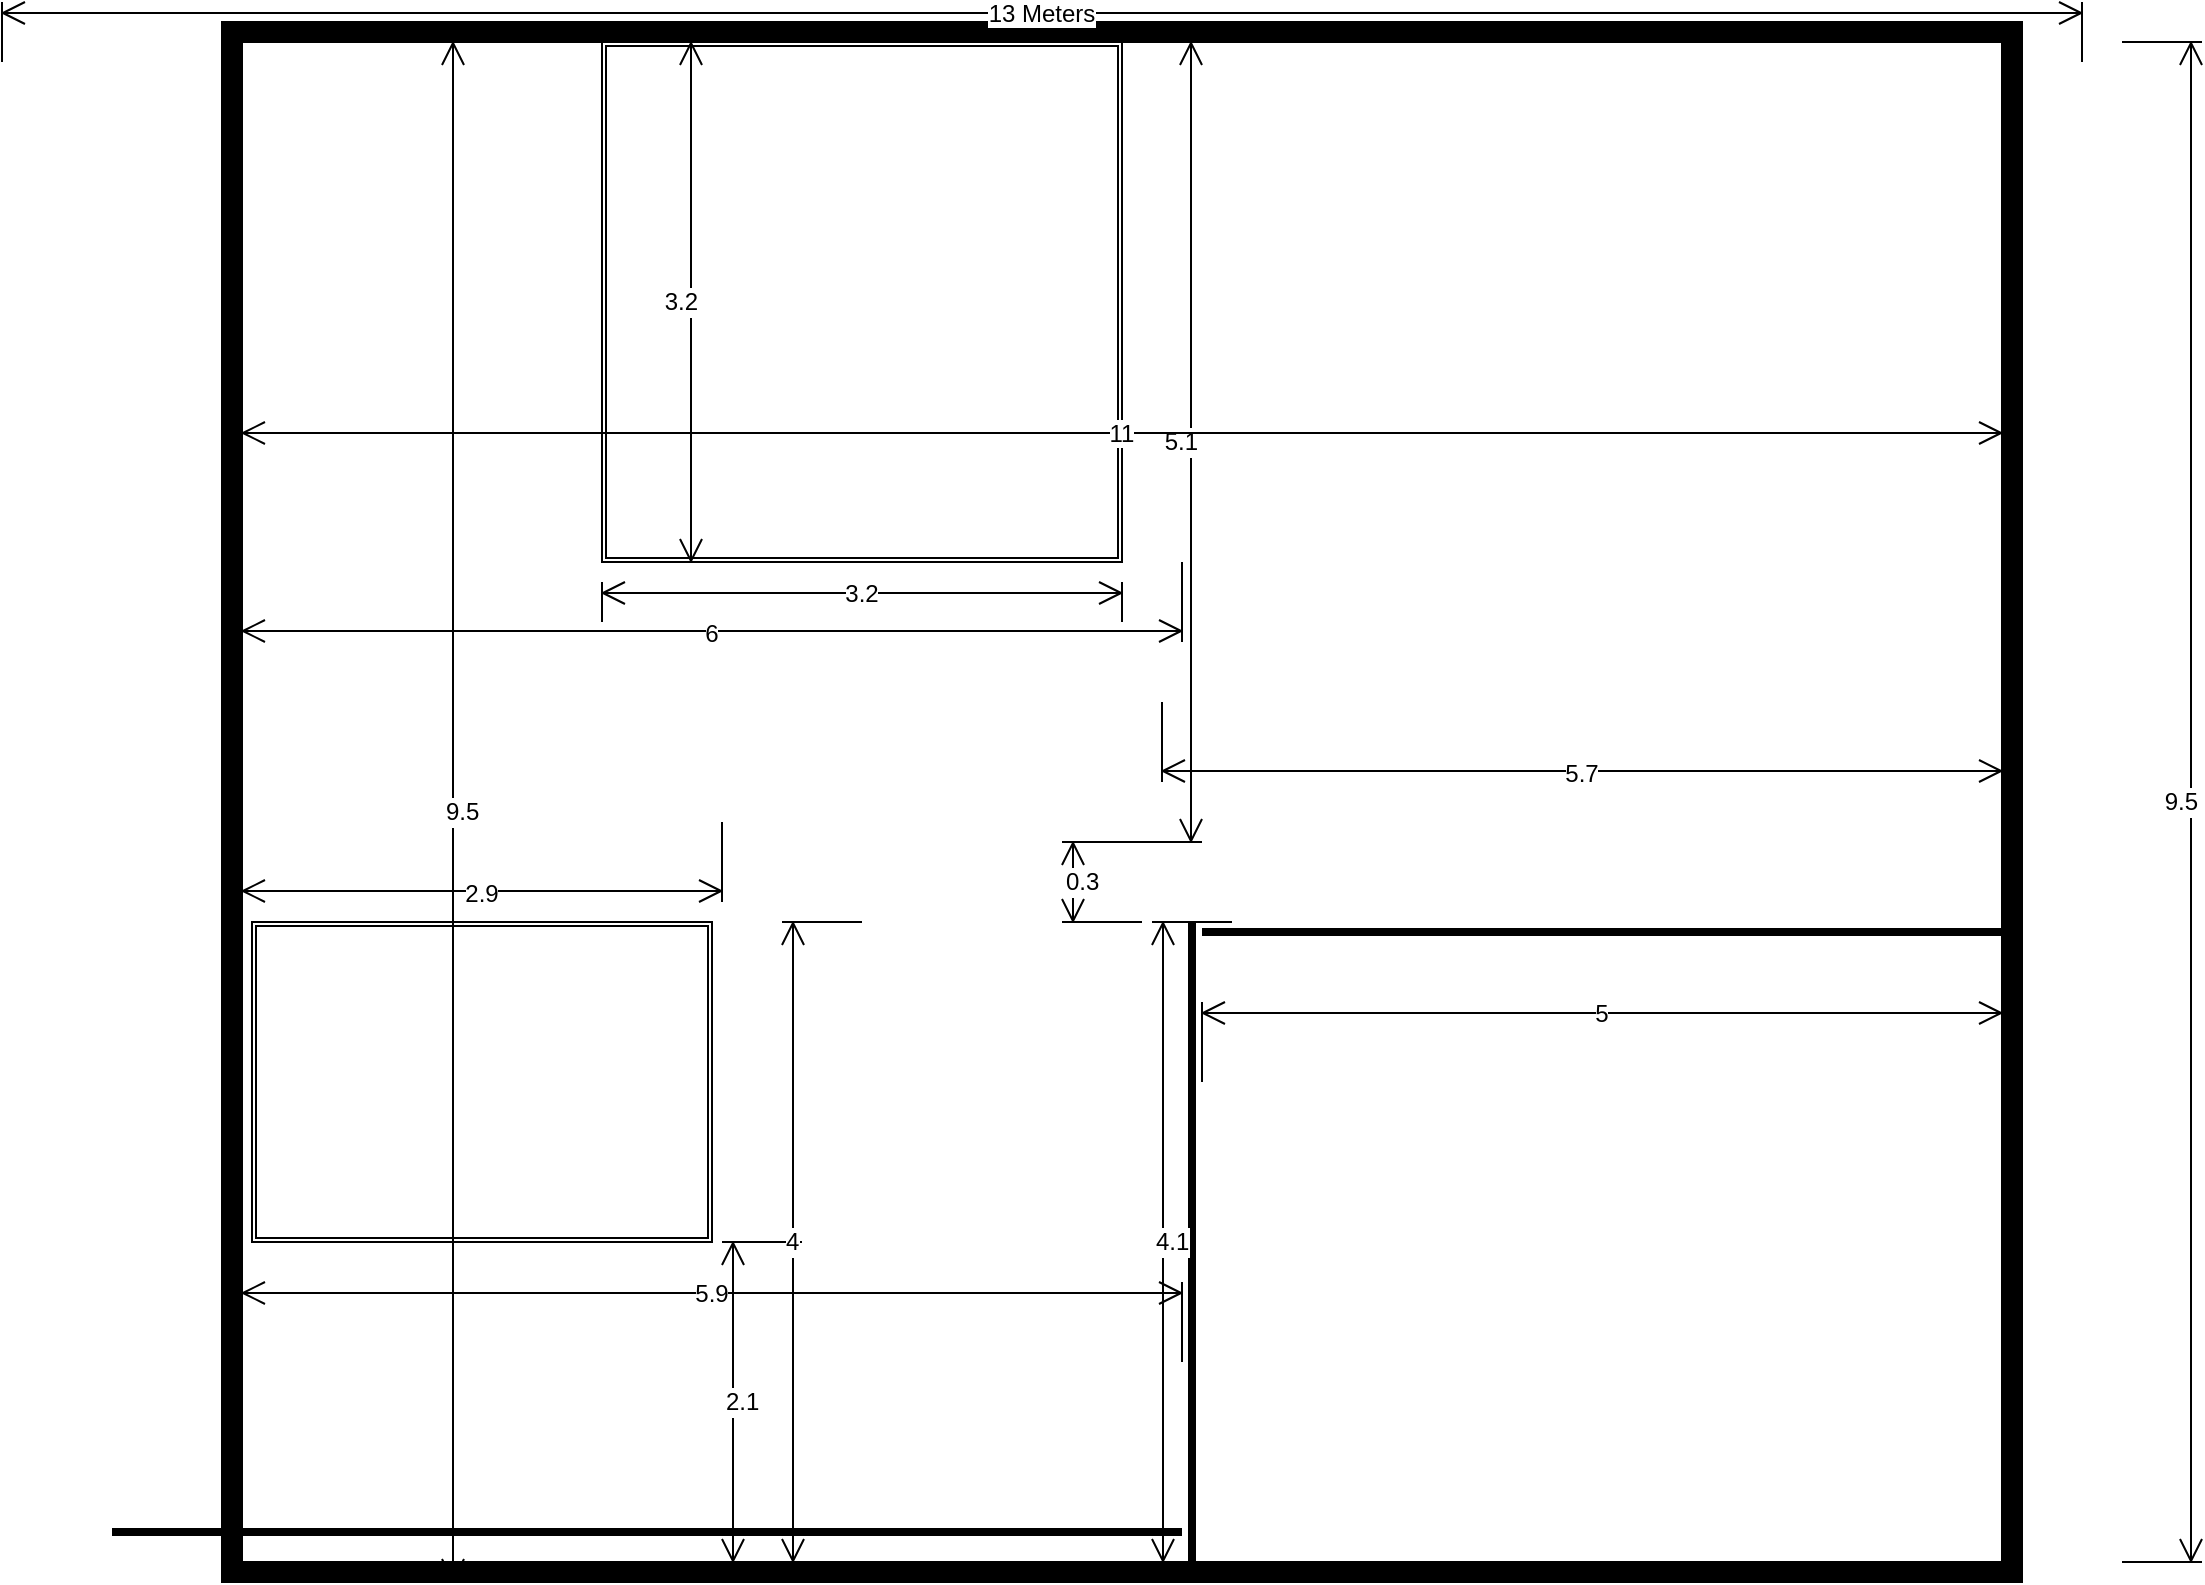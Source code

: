 <mxfile version="16.0.0" type="github">
  <diagram name="Page-1" id="38b20595-45e3-9b7f-d5ca-b57f44c5b66d">
    <mxGraphModel dx="1735" dy="809" grid="1" gridSize="10" guides="1" tooltips="1" connect="1" arrows="1" fold="1" page="1" pageScale="1" pageWidth="1169" pageHeight="827" background="#ffffff" math="0" shadow="0">
      <root>
        <mxCell id="0" />
        <mxCell id="1" parent="0" />
        <mxCell id="hN5Dp_MHmyaqK9XTyMVl-1" value="" style="verticalLabelPosition=bottom;html=1;verticalAlign=top;align=center;shape=mxgraph.floorplan.room;fillColor=#000000;" parent="1" vertex="1">
          <mxGeometry x="150" y="30" width="900" height="780" as="geometry" />
        </mxCell>
        <mxCell id="hN5Dp_MHmyaqK9XTyMVl-2" value="" style="line;strokeWidth=4;html=1;perimeter=backbonePerimeter;points=[];outlineConnect=0;" parent="1" vertex="1">
          <mxGeometry x="640" y="480" width="400" height="10" as="geometry" />
        </mxCell>
        <mxCell id="hN5Dp_MHmyaqK9XTyMVl-3" value="" style="line;strokeWidth=4;direction=south;html=1;perimeter=backbonePerimeter;points=[];outlineConnect=0;" parent="1" vertex="1">
          <mxGeometry x="630" y="480" width="10" height="320" as="geometry" />
        </mxCell>
        <mxCell id="hN5Dp_MHmyaqK9XTyMVl-4" value="" style="line;strokeWidth=4;html=1;perimeter=backbonePerimeter;points=[];outlineConnect=0;" parent="1" vertex="1">
          <mxGeometry x="95" y="780" width="535" height="10" as="geometry" />
        </mxCell>
        <mxCell id="hN5Dp_MHmyaqK9XTyMVl-5" value="5.1&lt;br&gt;" style="shape=dimension;direction=north;whiteSpace=wrap;html=1;align=right;points=[];verticalAlign=middle;labelBackgroundColor=#ffffff" parent="1" vertex="1">
          <mxGeometry x="600" y="40" width="40" height="400" as="geometry" />
        </mxCell>
        <mxCell id="hN5Dp_MHmyaqK9XTyMVl-6" value="5.7" style="shape=dimension;whiteSpace=wrap;html=1;align=center;points=[];verticalAlign=bottom;spacingBottom=-5;labelBackgroundColor=#ffffff" parent="1" vertex="1">
          <mxGeometry x="620" y="370" width="420" height="40" as="geometry" />
        </mxCell>
        <mxCell id="hN5Dp_MHmyaqK9XTyMVl-7" value="5.9&lt;br&gt;" style="shape=dimension;direction=west;whiteSpace=wrap;html=1;align=center;points=[];verticalAlign=top;spacingTop=-8;labelBackgroundColor=#ffffff" parent="1" vertex="1">
          <mxGeometry x="160" y="660" width="470" height="40" as="geometry" />
        </mxCell>
        <mxCell id="hN5Dp_MHmyaqK9XTyMVl-8" value="" style="shape=ext;double=1;rounded=0;whiteSpace=wrap;html=1;" parent="1" vertex="1">
          <mxGeometry x="165" y="480" width="230" height="160" as="geometry" />
        </mxCell>
        <mxCell id="hN5Dp_MHmyaqK9XTyMVl-10" value="9.5" style="shape=dimension;direction=south;whiteSpace=wrap;html=1;align=left;points=[];verticalAlign=middle;labelBackgroundColor=#ffffff" parent="1" vertex="1">
          <mxGeometry x="260" y="40" width="40" height="770" as="geometry" />
        </mxCell>
        <mxCell id="hN5Dp_MHmyaqK9XTyMVl-12" value="6" style="shape=dimension;whiteSpace=wrap;html=1;align=center;points=[];verticalAlign=bottom;spacingBottom=-5;labelBackgroundColor=#ffffff" parent="1" vertex="1">
          <mxGeometry x="160" y="300" width="470" height="40" as="geometry" />
        </mxCell>
        <mxCell id="hN5Dp_MHmyaqK9XTyMVl-13" value="" style="shape=ext;double=1;rounded=0;whiteSpace=wrap;html=1;" parent="1" vertex="1">
          <mxGeometry x="340" y="40" width="260" height="260" as="geometry" />
        </mxCell>
        <mxCell id="hN5Dp_MHmyaqK9XTyMVl-14" value="3.2" style="shape=dimension;direction=north;whiteSpace=wrap;html=1;align=right;points=[];verticalAlign=middle;labelBackgroundColor=#ffffff" parent="1" vertex="1">
          <mxGeometry x="370" y="40" width="20" height="260" as="geometry" />
        </mxCell>
        <mxCell id="hN5Dp_MHmyaqK9XTyMVl-16" value="3.2" style="shape=dimension;direction=west;whiteSpace=wrap;html=1;align=center;points=[];verticalAlign=top;spacingTop=-8;labelBackgroundColor=#ffffff" parent="1" vertex="1">
          <mxGeometry x="340" y="310" width="260" height="20" as="geometry" />
        </mxCell>
        <mxCell id="hN5Dp_MHmyaqK9XTyMVl-21" value="13 Meters" style="shape=dimension;direction=west;whiteSpace=wrap;html=1;align=center;points=[];verticalAlign=top;spacingTop=-8;labelBackgroundColor=#ffffff" parent="1" vertex="1">
          <mxGeometry x="40" y="20" width="1040" height="30" as="geometry" />
        </mxCell>
        <mxCell id="hN5Dp_MHmyaqK9XTyMVl-22" value="4.1" style="shape=dimension;direction=south;whiteSpace=wrap;html=1;align=left;points=[];verticalAlign=middle;labelBackgroundColor=#ffffff" parent="1" vertex="1">
          <mxGeometry x="615" y="480" width="40" height="320" as="geometry" />
        </mxCell>
        <mxCell id="hN5Dp_MHmyaqK9XTyMVl-24" value="9.5&lt;br&gt;" style="shape=dimension;direction=north;whiteSpace=wrap;html=1;align=right;points=[];verticalAlign=middle;labelBackgroundColor=#ffffff" parent="1" vertex="1">
          <mxGeometry x="1100" y="40" width="40" height="760" as="geometry" />
        </mxCell>
        <mxCell id="hN5Dp_MHmyaqK9XTyMVl-25" value="0.3" style="shape=dimension;direction=south;whiteSpace=wrap;html=1;align=left;points=[];verticalAlign=middle;labelBackgroundColor=#ffffff" parent="1" vertex="1">
          <mxGeometry x="570" y="440" width="40" height="40" as="geometry" />
        </mxCell>
        <mxCell id="hN5Dp_MHmyaqK9XTyMVl-26" value="5" style="shape=dimension;direction=west;whiteSpace=wrap;html=1;align=center;points=[];verticalAlign=top;spacingTop=-8;labelBackgroundColor=#ffffff" parent="1" vertex="1">
          <mxGeometry x="640" y="520" width="400" height="40" as="geometry" />
        </mxCell>
        <mxCell id="hN5Dp_MHmyaqK9XTyMVl-28" value="11&lt;br&gt;" style="shape=dimension;direction=west;whiteSpace=wrap;html=1;align=center;points=[];verticalAlign=top;spacingTop=-8;labelBackgroundColor=#ffffff" parent="1" vertex="1">
          <mxGeometry x="160" y="230" width="880" height="40" as="geometry" />
        </mxCell>
        <mxCell id="hN5Dp_MHmyaqK9XTyMVl-29" value="2.9" style="shape=dimension;whiteSpace=wrap;html=1;align=center;points=[];verticalAlign=bottom;spacingBottom=-5;labelBackgroundColor=#ffffff" parent="1" vertex="1">
          <mxGeometry x="160" y="430" width="240" height="40" as="geometry" />
        </mxCell>
        <mxCell id="hN5Dp_MHmyaqK9XTyMVl-30" value="2.1" style="shape=dimension;direction=south;whiteSpace=wrap;html=1;align=left;points=[];verticalAlign=middle;labelBackgroundColor=#ffffff" parent="1" vertex="1">
          <mxGeometry x="400" y="640" width="40" height="160" as="geometry" />
        </mxCell>
        <mxCell id="hN5Dp_MHmyaqK9XTyMVl-31" value="4" style="shape=dimension;direction=south;whiteSpace=wrap;html=1;align=left;points=[];verticalAlign=middle;labelBackgroundColor=#ffffff" parent="1" vertex="1">
          <mxGeometry x="430" y="480" width="40" height="320" as="geometry" />
        </mxCell>
      </root>
    </mxGraphModel>
  </diagram>
</mxfile>
